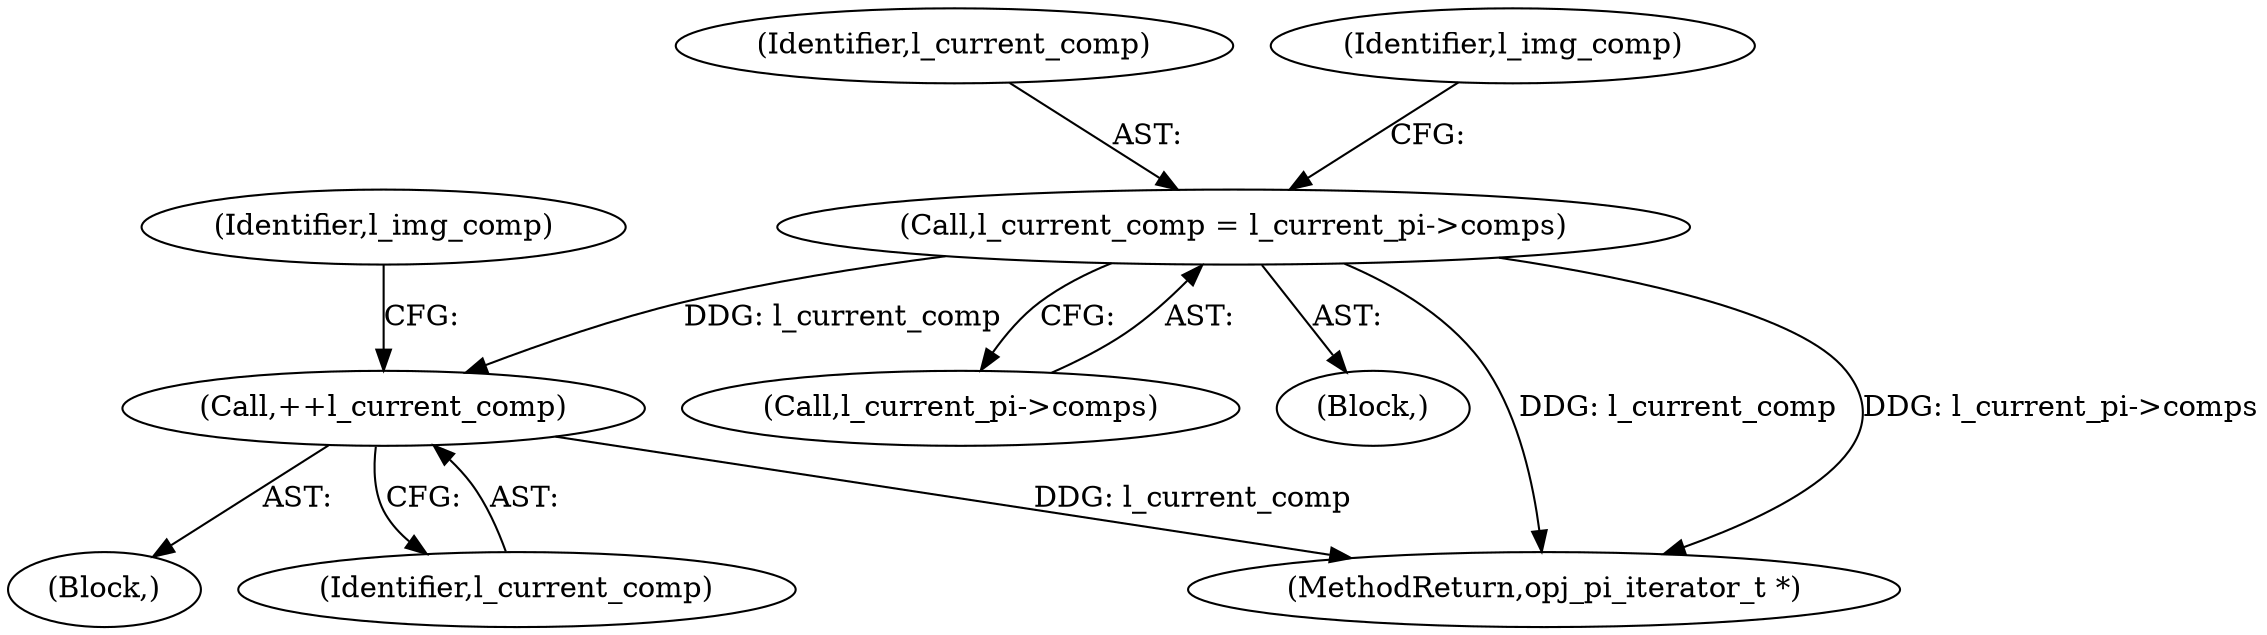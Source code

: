 digraph "0_openjpeg_ef01f18dfc6780b776d0674ed3e7415c6ef54d24@pointer" {
"1000533" [label="(Call,l_current_comp = l_current_pi->comps)"];
"1000667" [label="(Call,++l_current_comp)"];
"1000599" [label="(Block,)"];
"1000534" [label="(Identifier,l_current_comp)"];
"1000670" [label="(Identifier,l_img_comp)"];
"1000535" [label="(Call,l_current_pi->comps)"];
"1000532" [label="(Block,)"];
"1000533" [label="(Call,l_current_comp = l_current_pi->comps)"];
"1000667" [label="(Call,++l_current_comp)"];
"1000713" [label="(MethodReturn,opj_pi_iterator_t *)"];
"1000668" [label="(Identifier,l_current_comp)"];
"1000539" [label="(Identifier,l_img_comp)"];
"1000533" -> "1000532"  [label="AST: "];
"1000533" -> "1000535"  [label="CFG: "];
"1000534" -> "1000533"  [label="AST: "];
"1000535" -> "1000533"  [label="AST: "];
"1000539" -> "1000533"  [label="CFG: "];
"1000533" -> "1000713"  [label="DDG: l_current_comp"];
"1000533" -> "1000713"  [label="DDG: l_current_pi->comps"];
"1000533" -> "1000667"  [label="DDG: l_current_comp"];
"1000667" -> "1000599"  [label="AST: "];
"1000667" -> "1000668"  [label="CFG: "];
"1000668" -> "1000667"  [label="AST: "];
"1000670" -> "1000667"  [label="CFG: "];
"1000667" -> "1000713"  [label="DDG: l_current_comp"];
}
